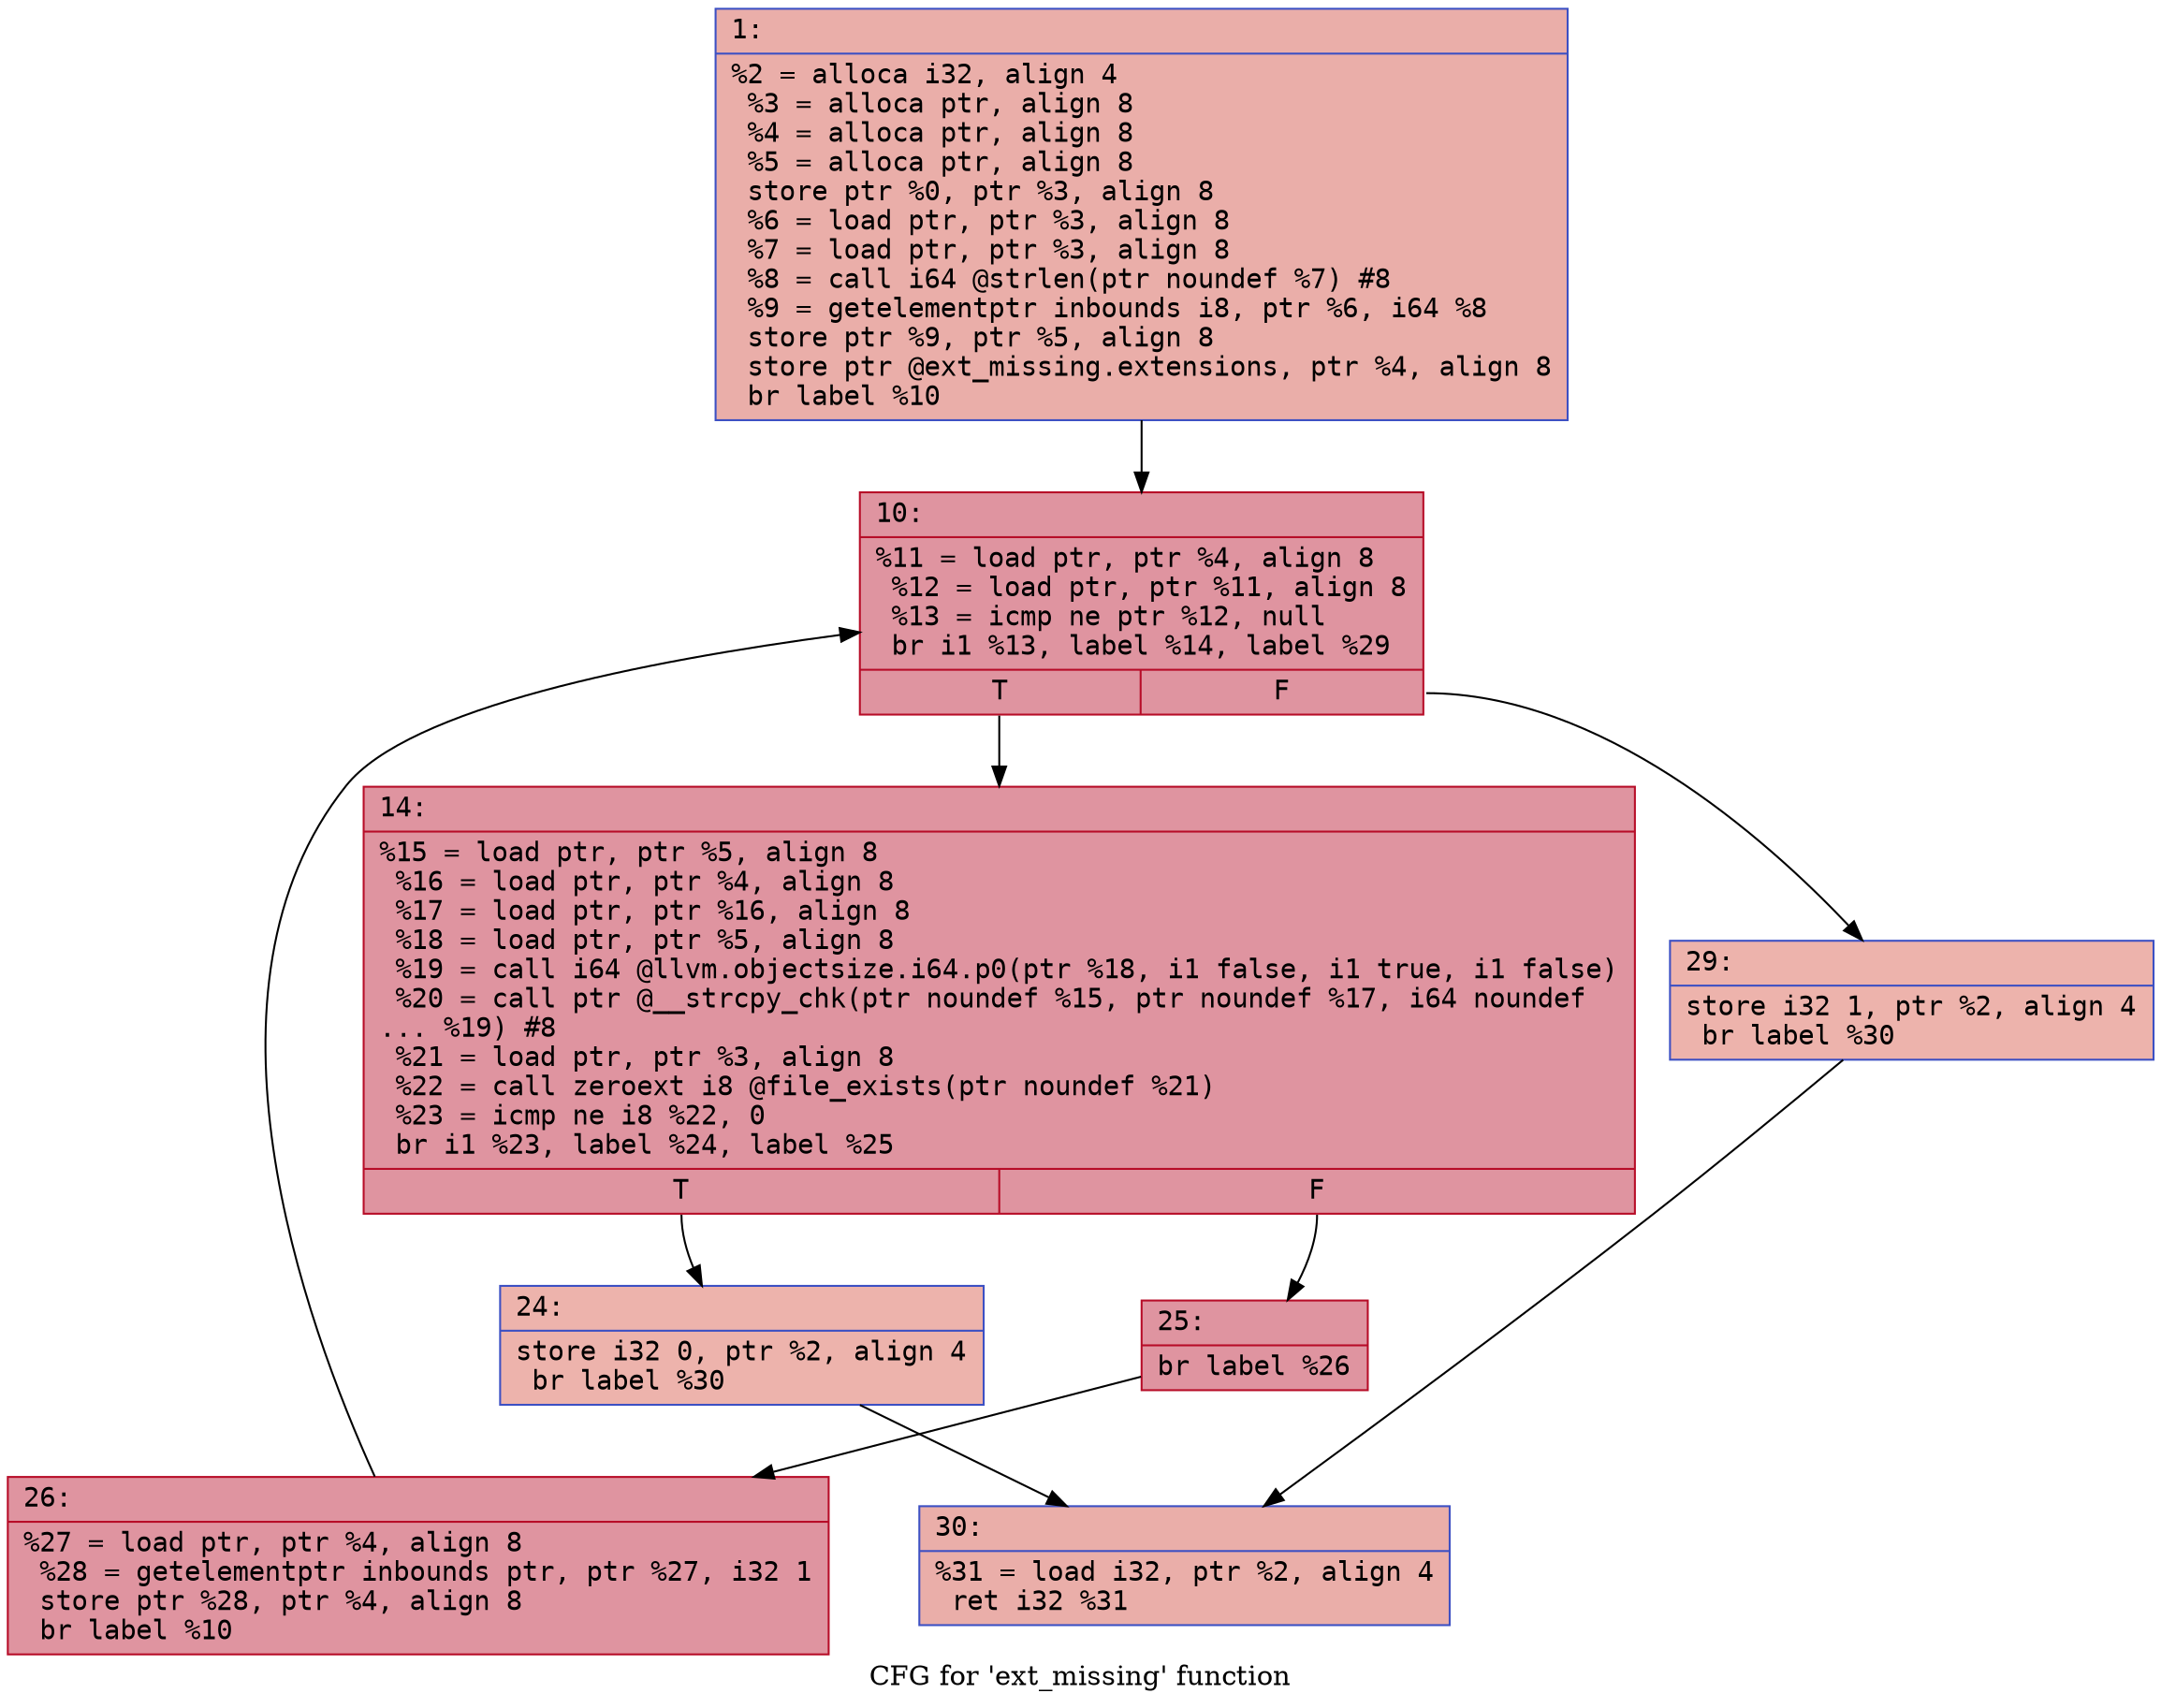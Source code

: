 digraph "CFG for 'ext_missing' function" {
	label="CFG for 'ext_missing' function";

	Node0x60000196f4d0 [shape=record,color="#3d50c3ff", style=filled, fillcolor="#d0473d70" fontname="Courier",label="{1:\l|  %2 = alloca i32, align 4\l  %3 = alloca ptr, align 8\l  %4 = alloca ptr, align 8\l  %5 = alloca ptr, align 8\l  store ptr %0, ptr %3, align 8\l  %6 = load ptr, ptr %3, align 8\l  %7 = load ptr, ptr %3, align 8\l  %8 = call i64 @strlen(ptr noundef %7) #8\l  %9 = getelementptr inbounds i8, ptr %6, i64 %8\l  store ptr %9, ptr %5, align 8\l  store ptr @ext_missing.extensions, ptr %4, align 8\l  br label %10\l}"];
	Node0x60000196f4d0 -> Node0x60000196f520[tooltip="1 -> 10\nProbability 100.00%" ];
	Node0x60000196f520 [shape=record,color="#b70d28ff", style=filled, fillcolor="#b70d2870" fontname="Courier",label="{10:\l|  %11 = load ptr, ptr %4, align 8\l  %12 = load ptr, ptr %11, align 8\l  %13 = icmp ne ptr %12, null\l  br i1 %13, label %14, label %29\l|{<s0>T|<s1>F}}"];
	Node0x60000196f520:s0 -> Node0x60000196f570[tooltip="10 -> 14\nProbability 96.88%" ];
	Node0x60000196f520:s1 -> Node0x60000196f6b0[tooltip="10 -> 29\nProbability 3.12%" ];
	Node0x60000196f570 [shape=record,color="#b70d28ff", style=filled, fillcolor="#b70d2870" fontname="Courier",label="{14:\l|  %15 = load ptr, ptr %5, align 8\l  %16 = load ptr, ptr %4, align 8\l  %17 = load ptr, ptr %16, align 8\l  %18 = load ptr, ptr %5, align 8\l  %19 = call i64 @llvm.objectsize.i64.p0(ptr %18, i1 false, i1 true, i1 false)\l  %20 = call ptr @__strcpy_chk(ptr noundef %15, ptr noundef %17, i64 noundef\l... %19) #8\l  %21 = load ptr, ptr %3, align 8\l  %22 = call zeroext i8 @file_exists(ptr noundef %21)\l  %23 = icmp ne i8 %22, 0\l  br i1 %23, label %24, label %25\l|{<s0>T|<s1>F}}"];
	Node0x60000196f570:s0 -> Node0x60000196f5c0[tooltip="14 -> 24\nProbability 3.12%" ];
	Node0x60000196f570:s1 -> Node0x60000196f610[tooltip="14 -> 25\nProbability 96.88%" ];
	Node0x60000196f5c0 [shape=record,color="#3d50c3ff", style=filled, fillcolor="#d6524470" fontname="Courier",label="{24:\l|  store i32 0, ptr %2, align 4\l  br label %30\l}"];
	Node0x60000196f5c0 -> Node0x60000196f700[tooltip="24 -> 30\nProbability 100.00%" ];
	Node0x60000196f610 [shape=record,color="#b70d28ff", style=filled, fillcolor="#b70d2870" fontname="Courier",label="{25:\l|  br label %26\l}"];
	Node0x60000196f610 -> Node0x60000196f660[tooltip="25 -> 26\nProbability 100.00%" ];
	Node0x60000196f660 [shape=record,color="#b70d28ff", style=filled, fillcolor="#b70d2870" fontname="Courier",label="{26:\l|  %27 = load ptr, ptr %4, align 8\l  %28 = getelementptr inbounds ptr, ptr %27, i32 1\l  store ptr %28, ptr %4, align 8\l  br label %10\l}"];
	Node0x60000196f660 -> Node0x60000196f520[tooltip="26 -> 10\nProbability 100.00%" ];
	Node0x60000196f6b0 [shape=record,color="#3d50c3ff", style=filled, fillcolor="#d6524470" fontname="Courier",label="{29:\l|  store i32 1, ptr %2, align 4\l  br label %30\l}"];
	Node0x60000196f6b0 -> Node0x60000196f700[tooltip="29 -> 30\nProbability 100.00%" ];
	Node0x60000196f700 [shape=record,color="#3d50c3ff", style=filled, fillcolor="#d0473d70" fontname="Courier",label="{30:\l|  %31 = load i32, ptr %2, align 4\l  ret i32 %31\l}"];
}
